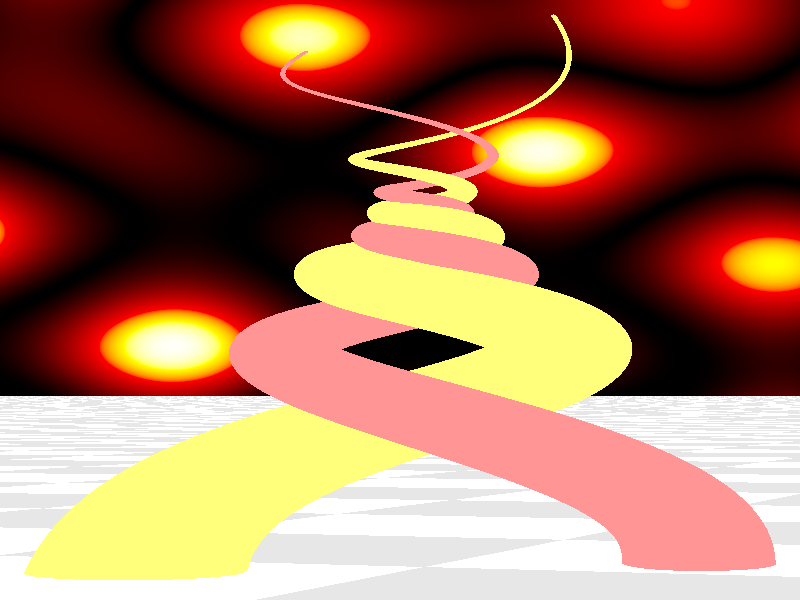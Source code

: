 // Idea: Two spirals "snakes" that merge together and curl around each other
// They grow from ground from two different points
// They have some similar properties, some different 
// But like the fanfare vase
// Blob?
                    
#include "colors.inc"                    
#include "skies.inc"                       
#include "textures.inc"

global_settings {
    max_trace_level 10
}

sky_sphere { 
    pigment {
        gradient y
        color_map {
            [ 0.0 color rgb<0,0,0> ]
            [ 0.5 color rgb<1,0,0> ]
            [ 1.0 color rgb<1,1,1> ]
        }                              
    }
    pigment {
        leopard 
        color_map {
            [ 0.0 color rgbf<0,0,0,1> ]
            //[ 0.4 color rgbf<0,0,0,0> ]
            [ 0.6 color rgbf<1,0,0,0> ]
            [ 0.8 color rgbf<1,1,0,0> ]
            [ 1.0 color rgbf<1,1,1,0> ]
        }          
        scale 0.025                    
        rotate <20,20,5>   
    }
}
                            
camera { location <0,7,-50> right x/1.5 direction 2*z look_at <-0.5,11,0>}


plane { y, 0 
    pigment { 
        checker
        color rgb<1,1,1>
        color rgb<0.8,0.8,0.8>  
        scale 10
        rotate y*20
    }          
    finish {
        ambient 0
        reflection 0.3
        diffuse 0.7
    }
}                

light_source { 
      <0,0,0> color rgb<1,1,1>   
      area_light
      <8, 0, 0> <0, 8, 0> // lights spread out across this distance (x * z)
      8, 8                // total number of lights in grid (4x*4z = 16 lights)
      adaptive 1          // 0,1,2,3...
      jitter              // adds random softening of light
      circular            // make the shape of the light circular
      orient              // orient light
      translate <20, 40, -40>   // <x y z> position of light
}

                                                
#declare points = 100;                                                

#macro lover(base_thickness)
    sphere_sweep {
        cubic_spline
        points,
        #local point = 0;                  
        #local spin = 0;                 
        #local yy = -1.0;
        #while ( point < points)                
            #local from_bottom = point/points;
            #local from_top = 1.0-from_bottom;
            #local from_middle = 0.5-from_bottom;
            #local rad = from_top*from_top*2.2 + from_middle*from_middle*15 + 0.2;
            #local _thickness  = from_top*from_top*base_thickness + 0.05;
            <sin(spin) * rad, yy, cos(spin) * rad>, _thickness
            #local spin = spin + 0.1 + from_bottom*0.8 - from_bottom*from_bottom*0.8;
            #local yy = yy + rad * 0.11;
            #local point = point + 1;   
        #end             
    }
#end

object {  // Diana 
    lover( 1.6 )
    material { 
        texture { Glass3 pigment { rgbf <1.0, 0.3, 0.3, 0.9> } }
        interior { ior 1.2 }
    }
    rotate y*70  
}

object {  // Robert
    lover( 2.2 )   
    rotate y*250
    texture {         
        pigment { rgb <1, 1, 0.2> } 
        finish { reflection 0.6 diffuse 0.4 }
    }
}                            

